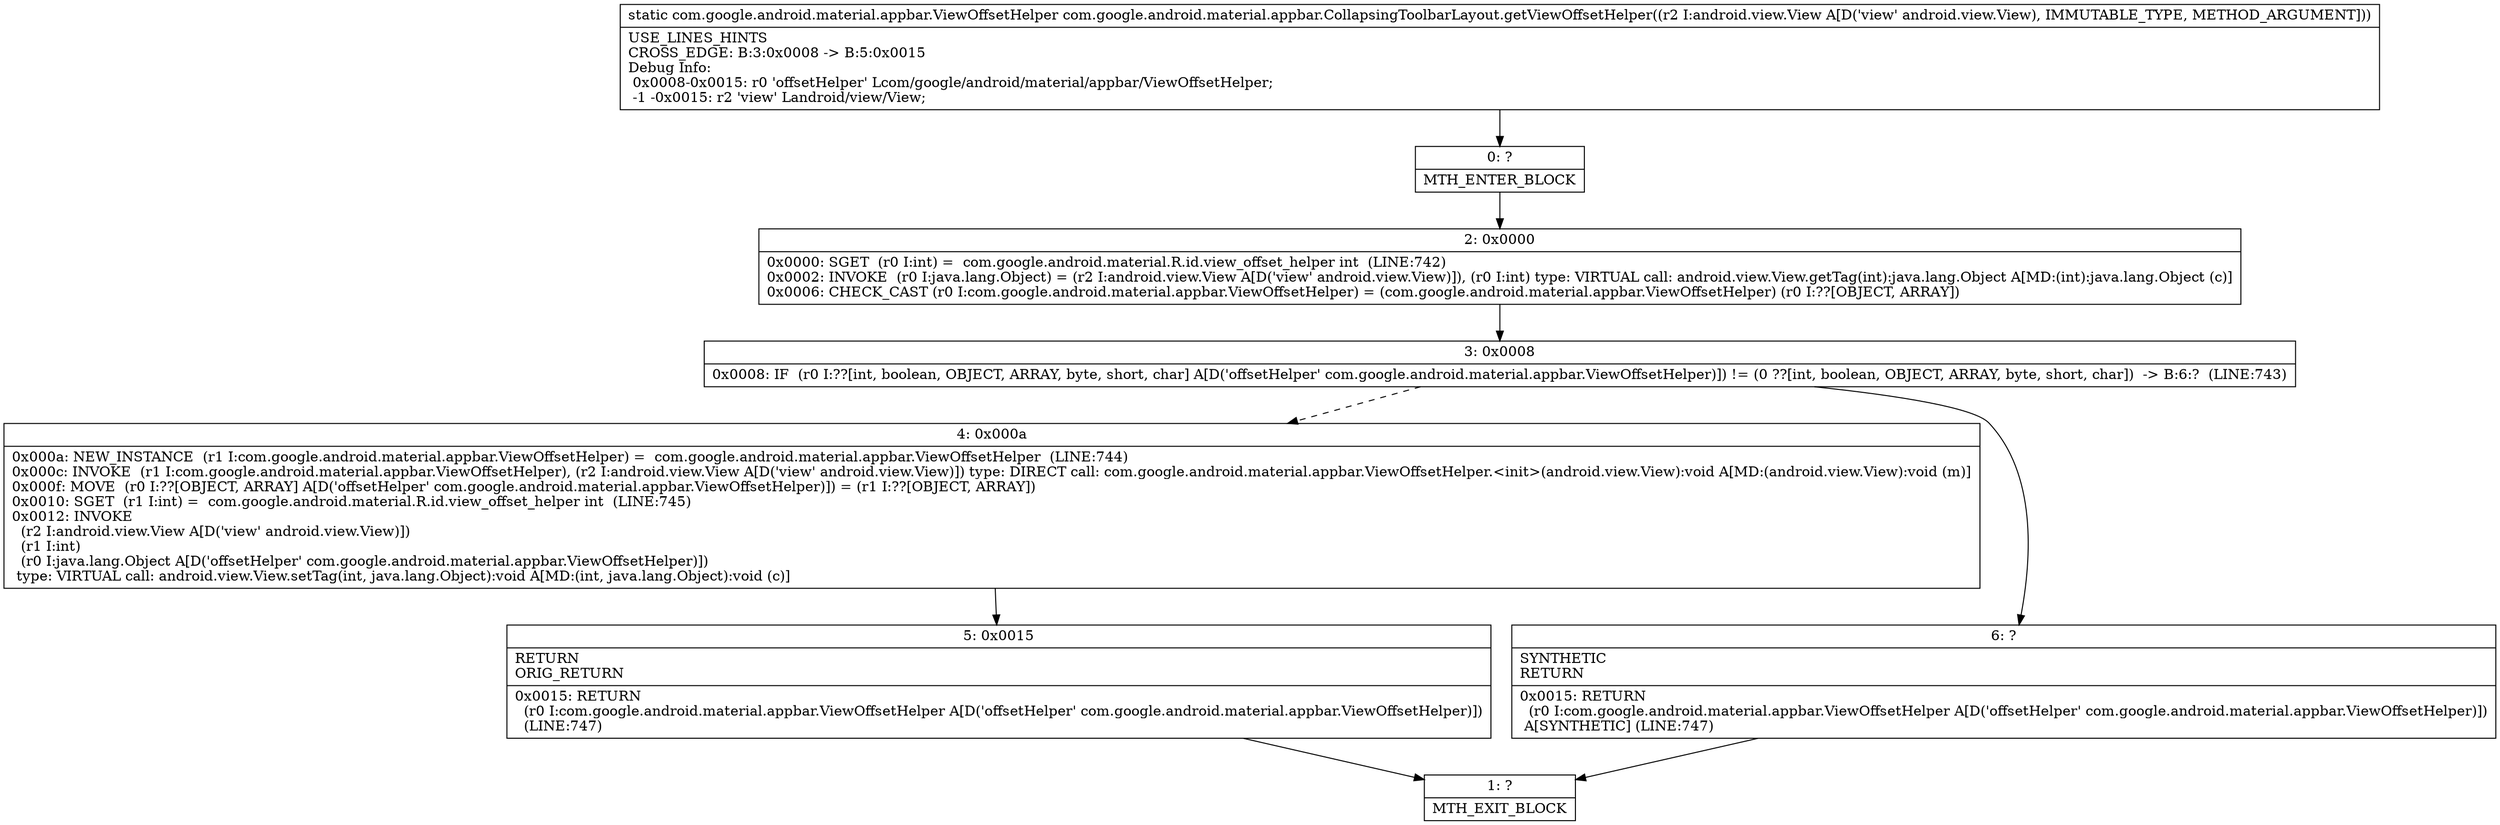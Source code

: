 digraph "CFG forcom.google.android.material.appbar.CollapsingToolbarLayout.getViewOffsetHelper(Landroid\/view\/View;)Lcom\/google\/android\/material\/appbar\/ViewOffsetHelper;" {
Node_0 [shape=record,label="{0\:\ ?|MTH_ENTER_BLOCK\l}"];
Node_2 [shape=record,label="{2\:\ 0x0000|0x0000: SGET  (r0 I:int) =  com.google.android.material.R.id.view_offset_helper int  (LINE:742)\l0x0002: INVOKE  (r0 I:java.lang.Object) = (r2 I:android.view.View A[D('view' android.view.View)]), (r0 I:int) type: VIRTUAL call: android.view.View.getTag(int):java.lang.Object A[MD:(int):java.lang.Object (c)]\l0x0006: CHECK_CAST (r0 I:com.google.android.material.appbar.ViewOffsetHelper) = (com.google.android.material.appbar.ViewOffsetHelper) (r0 I:??[OBJECT, ARRAY]) \l}"];
Node_3 [shape=record,label="{3\:\ 0x0008|0x0008: IF  (r0 I:??[int, boolean, OBJECT, ARRAY, byte, short, char] A[D('offsetHelper' com.google.android.material.appbar.ViewOffsetHelper)]) != (0 ??[int, boolean, OBJECT, ARRAY, byte, short, char])  \-\> B:6:?  (LINE:743)\l}"];
Node_4 [shape=record,label="{4\:\ 0x000a|0x000a: NEW_INSTANCE  (r1 I:com.google.android.material.appbar.ViewOffsetHelper) =  com.google.android.material.appbar.ViewOffsetHelper  (LINE:744)\l0x000c: INVOKE  (r1 I:com.google.android.material.appbar.ViewOffsetHelper), (r2 I:android.view.View A[D('view' android.view.View)]) type: DIRECT call: com.google.android.material.appbar.ViewOffsetHelper.\<init\>(android.view.View):void A[MD:(android.view.View):void (m)]\l0x000f: MOVE  (r0 I:??[OBJECT, ARRAY] A[D('offsetHelper' com.google.android.material.appbar.ViewOffsetHelper)]) = (r1 I:??[OBJECT, ARRAY]) \l0x0010: SGET  (r1 I:int) =  com.google.android.material.R.id.view_offset_helper int  (LINE:745)\l0x0012: INVOKE  \l  (r2 I:android.view.View A[D('view' android.view.View)])\l  (r1 I:int)\l  (r0 I:java.lang.Object A[D('offsetHelper' com.google.android.material.appbar.ViewOffsetHelper)])\l type: VIRTUAL call: android.view.View.setTag(int, java.lang.Object):void A[MD:(int, java.lang.Object):void (c)]\l}"];
Node_5 [shape=record,label="{5\:\ 0x0015|RETURN\lORIG_RETURN\l|0x0015: RETURN  \l  (r0 I:com.google.android.material.appbar.ViewOffsetHelper A[D('offsetHelper' com.google.android.material.appbar.ViewOffsetHelper)])\l  (LINE:747)\l}"];
Node_1 [shape=record,label="{1\:\ ?|MTH_EXIT_BLOCK\l}"];
Node_6 [shape=record,label="{6\:\ ?|SYNTHETIC\lRETURN\l|0x0015: RETURN  \l  (r0 I:com.google.android.material.appbar.ViewOffsetHelper A[D('offsetHelper' com.google.android.material.appbar.ViewOffsetHelper)])\l A[SYNTHETIC] (LINE:747)\l}"];
MethodNode[shape=record,label="{static com.google.android.material.appbar.ViewOffsetHelper com.google.android.material.appbar.CollapsingToolbarLayout.getViewOffsetHelper((r2 I:android.view.View A[D('view' android.view.View), IMMUTABLE_TYPE, METHOD_ARGUMENT]))  | USE_LINES_HINTS\lCROSS_EDGE: B:3:0x0008 \-\> B:5:0x0015\lDebug Info:\l  0x0008\-0x0015: r0 'offsetHelper' Lcom\/google\/android\/material\/appbar\/ViewOffsetHelper;\l  \-1 \-0x0015: r2 'view' Landroid\/view\/View;\l}"];
MethodNode -> Node_0;Node_0 -> Node_2;
Node_2 -> Node_3;
Node_3 -> Node_4[style=dashed];
Node_3 -> Node_6;
Node_4 -> Node_5;
Node_5 -> Node_1;
Node_6 -> Node_1;
}

